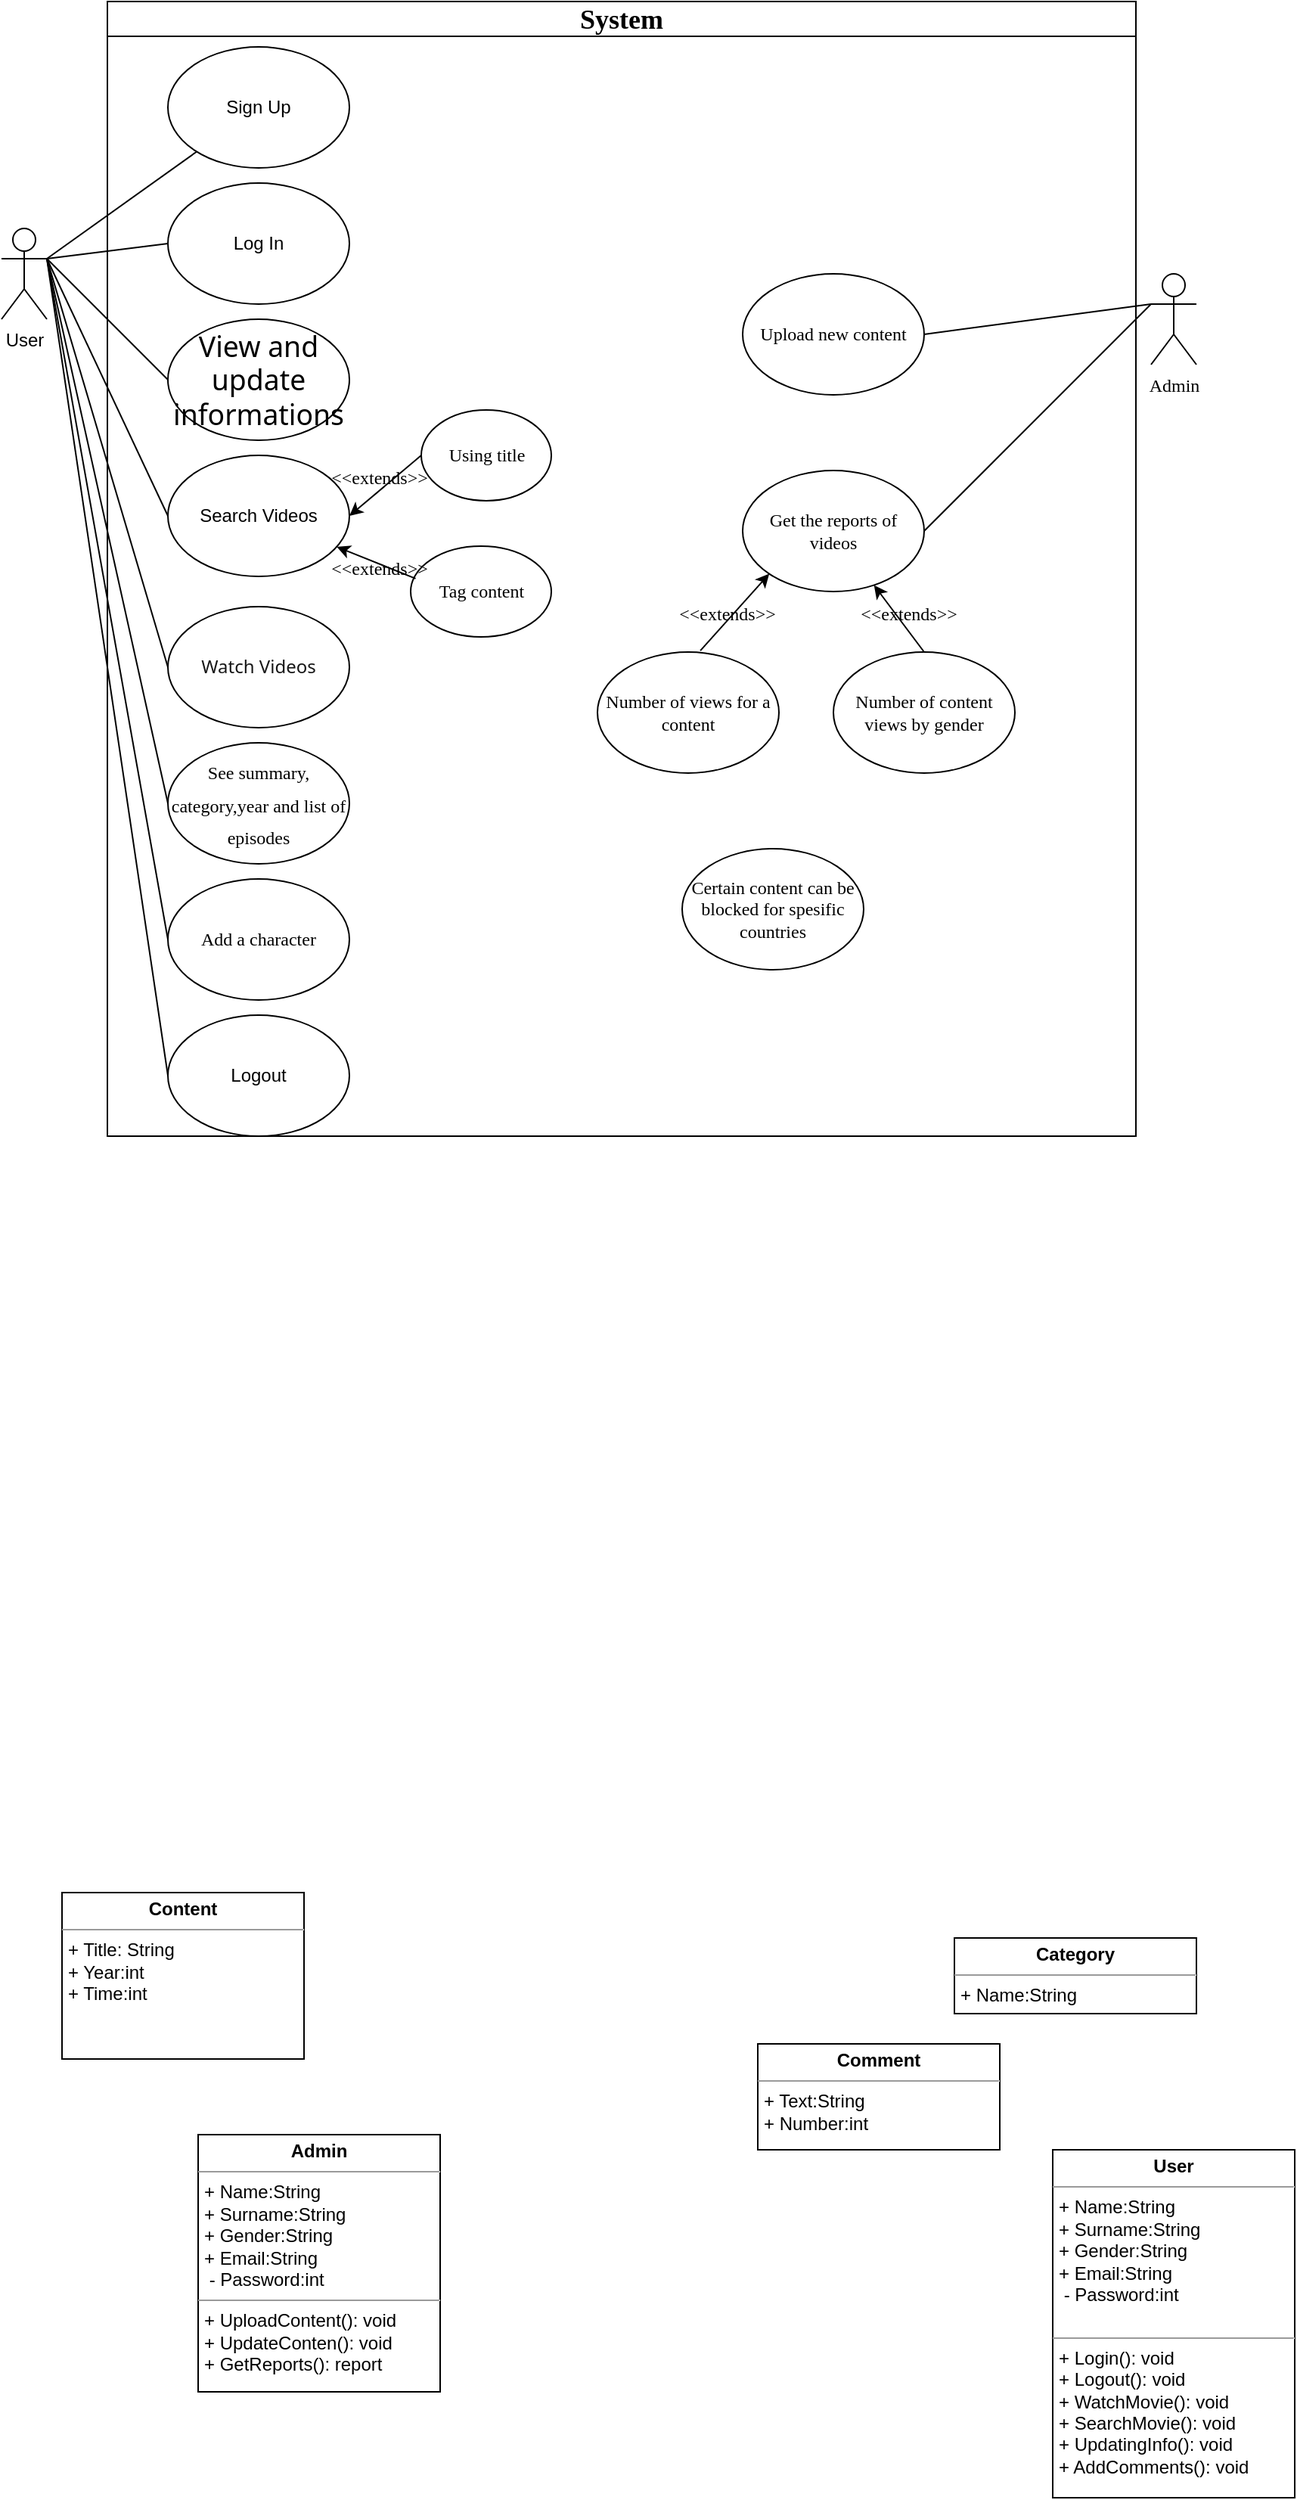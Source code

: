<mxfile version="20.7.4" type="github">
  <diagram id="DWF1IbMSF92FvKAa8c_X" name="Page-1">
    <mxGraphModel dx="1772" dy="888" grid="1" gridSize="10" guides="1" tooltips="1" connect="1" arrows="1" fold="1" page="1" pageScale="1" pageWidth="827" pageHeight="1169" math="0" shadow="0">
      <root>
        <mxCell id="0" />
        <mxCell id="1" parent="0" />
        <mxCell id="NLIPEQI4aC0hAe2B-OFY-1" value="User" style="shape=umlActor;verticalLabelPosition=bottom;verticalAlign=top;html=1;outlineConnect=0;" parent="1" vertex="1">
          <mxGeometry x="20" y="190" width="30" height="60" as="geometry" />
        </mxCell>
        <mxCell id="NLIPEQI4aC0hAe2B-OFY-7" value="&lt;font style=&quot;font-size: 18px;&quot; face=&quot;Times New Roman&quot;&gt;System&lt;/font&gt;" style="swimlane;whiteSpace=wrap;html=1;fontSize=12;" parent="1" vertex="1">
          <mxGeometry x="90" y="40" width="680" height="750" as="geometry" />
        </mxCell>
        <mxCell id="UcN_E8JFhe7konwgBiwy-1" value="Sign Up" style="ellipse;whiteSpace=wrap;html=1;" parent="NLIPEQI4aC0hAe2B-OFY-7" vertex="1">
          <mxGeometry x="40" y="30" width="120" height="80" as="geometry" />
        </mxCell>
        <mxCell id="NLIPEQI4aC0hAe2B-OFY-2" value="Log In" style="ellipse;whiteSpace=wrap;html=1;" parent="NLIPEQI4aC0hAe2B-OFY-7" vertex="1">
          <mxGeometry x="40" y="120" width="120" height="80" as="geometry" />
        </mxCell>
        <mxCell id="NLIPEQI4aC0hAe2B-OFY-4" value="&lt;span style=&quot;font-size:14.0pt;line-height:&lt;br/&gt;107%;font-family:&amp;quot;Segoe UI&amp;quot;,sans-serif;mso-fareast-font-family:&amp;quot;Times New Roman&amp;quot;;&lt;br/&gt;color:#171717;mso-ansi-language:EN-GB;mso-fareast-language:EN-GB;mso-bidi-language:&lt;br/&gt;AR-SA&quot; lang=&quot;EN-GB&quot;&gt;View and update informations&lt;/span&gt;" style="ellipse;whiteSpace=wrap;html=1;" parent="NLIPEQI4aC0hAe2B-OFY-7" vertex="1">
          <mxGeometry x="40" y="210" width="120" height="80" as="geometry" />
        </mxCell>
        <mxCell id="NLIPEQI4aC0hAe2B-OFY-8" value="&lt;font style=&quot;font-size: 12px;&quot;&gt;See summary, category,year and list of episodes&lt;br&gt;&lt;/font&gt;" style="ellipse;whiteSpace=wrap;html=1;fontFamily=Times New Roman;fontSize=18;" parent="NLIPEQI4aC0hAe2B-OFY-7" vertex="1">
          <mxGeometry x="40" y="490" width="120" height="80" as="geometry" />
        </mxCell>
        <mxCell id="NLIPEQI4aC0hAe2B-OFY-3" value="Logout" style="ellipse;whiteSpace=wrap;html=1;" parent="NLIPEQI4aC0hAe2B-OFY-7" vertex="1">
          <mxGeometry x="40" y="670" width="120" height="80" as="geometry" />
        </mxCell>
        <mxCell id="NLIPEQI4aC0hAe2B-OFY-9" value="Add a character" style="ellipse;whiteSpace=wrap;html=1;fontFamily=Times New Roman;fontSize=12;" parent="NLIPEQI4aC0hAe2B-OFY-7" vertex="1">
          <mxGeometry x="40" y="580" width="120" height="80" as="geometry" />
        </mxCell>
        <mxCell id="NLIPEQI4aC0hAe2B-OFY-5" value="&lt;div&gt;Search Videos&lt;/div&gt;" style="ellipse;whiteSpace=wrap;html=1;" parent="NLIPEQI4aC0hAe2B-OFY-7" vertex="1">
          <mxGeometry x="40" y="300" width="120" height="80" as="geometry" />
        </mxCell>
        <mxCell id="NLIPEQI4aC0hAe2B-OFY-6" value="&lt;font face=&quot;Segoe UI, sans-serif&quot; color=&quot;#171717&quot;&gt;&lt;span style=&quot;font-size: 12px;&quot;&gt;Watch Videos&lt;/span&gt;&lt;/font&gt;" style="ellipse;whiteSpace=wrap;html=1;fontSize=8;" parent="NLIPEQI4aC0hAe2B-OFY-7" vertex="1">
          <mxGeometry x="40" y="400" width="120" height="80" as="geometry" />
        </mxCell>
        <mxCell id="NLIPEQI4aC0hAe2B-OFY-10" value="Upload new content" style="ellipse;whiteSpace=wrap;html=1;fontFamily=Times New Roman;fontSize=12;" parent="NLIPEQI4aC0hAe2B-OFY-7" vertex="1">
          <mxGeometry x="420" y="180" width="120" height="80" as="geometry" />
        </mxCell>
        <mxCell id="NLIPEQI4aC0hAe2B-OFY-19" value="Get the reports of videos" style="ellipse;whiteSpace=wrap;html=1;fontFamily=Times New Roman;fontSize=12;" parent="NLIPEQI4aC0hAe2B-OFY-7" vertex="1">
          <mxGeometry x="420" y="310" width="120" height="80" as="geometry" />
        </mxCell>
        <mxCell id="NLIPEQI4aC0hAe2B-OFY-29" value="" style="endArrow=none;html=1;rounded=0;fontFamily=Times New Roman;fontSize=12;exitX=1;exitY=0.5;exitDx=0;exitDy=0;" parent="NLIPEQI4aC0hAe2B-OFY-7" source="NLIPEQI4aC0hAe2B-OFY-19" edge="1">
          <mxGeometry width="50" height="50" relative="1" as="geometry">
            <mxPoint x="640" y="250" as="sourcePoint" />
            <mxPoint x="690" y="200" as="targetPoint" />
          </mxGeometry>
        </mxCell>
        <mxCell id="NLIPEQI4aC0hAe2B-OFY-28" value="" style="endArrow=none;html=1;rounded=0;fontFamily=Times New Roman;fontSize=12;exitX=1;exitY=0.5;exitDx=0;exitDy=0;" parent="NLIPEQI4aC0hAe2B-OFY-7" source="NLIPEQI4aC0hAe2B-OFY-10" edge="1">
          <mxGeometry width="50" height="50" relative="1" as="geometry">
            <mxPoint x="640" y="250" as="sourcePoint" />
            <mxPoint x="690" y="200" as="targetPoint" />
          </mxGeometry>
        </mxCell>
        <mxCell id="NLIPEQI4aC0hAe2B-OFY-34" value="Number of content views by gender" style="ellipse;whiteSpace=wrap;html=1;fontFamily=Times New Roman;fontSize=12;" parent="NLIPEQI4aC0hAe2B-OFY-7" vertex="1">
          <mxGeometry x="480" y="430" width="120" height="80" as="geometry" />
        </mxCell>
        <mxCell id="NLIPEQI4aC0hAe2B-OFY-33" value="Number of views for a content" style="ellipse;whiteSpace=wrap;html=1;fontFamily=Times New Roman;fontSize=12;" parent="NLIPEQI4aC0hAe2B-OFY-7" vertex="1">
          <mxGeometry x="324" y="430" width="120" height="80" as="geometry" />
        </mxCell>
        <mxCell id="NLIPEQI4aC0hAe2B-OFY-35" value="" style="endArrow=classic;html=1;rounded=0;fontFamily=Times New Roman;fontSize=12;exitX=0.567;exitY=-0.012;exitDx=0;exitDy=0;exitPerimeter=0;entryX=0;entryY=1;entryDx=0;entryDy=0;" parent="NLIPEQI4aC0hAe2B-OFY-7" source="NLIPEQI4aC0hAe2B-OFY-33" target="NLIPEQI4aC0hAe2B-OFY-19" edge="1">
          <mxGeometry width="50" height="50" relative="1" as="geometry">
            <mxPoint x="350" y="410" as="sourcePoint" />
            <mxPoint x="390" y="350" as="targetPoint" />
          </mxGeometry>
        </mxCell>
        <mxCell id="NLIPEQI4aC0hAe2B-OFY-36" value="" style="endArrow=classic;html=1;rounded=0;fontFamily=Times New Roman;fontSize=12;exitX=0.5;exitY=0;exitDx=0;exitDy=0;" parent="NLIPEQI4aC0hAe2B-OFY-7" source="NLIPEQI4aC0hAe2B-OFY-34" target="NLIPEQI4aC0hAe2B-OFY-19" edge="1">
          <mxGeometry width="50" height="50" relative="1" as="geometry">
            <mxPoint x="530" y="430" as="sourcePoint" />
            <mxPoint x="580" y="380" as="targetPoint" />
          </mxGeometry>
        </mxCell>
        <mxCell id="NLIPEQI4aC0hAe2B-OFY-37" value="&amp;lt;&amp;lt;extends&amp;gt;&amp;gt;" style="text;html=1;strokeColor=none;fillColor=none;align=center;verticalAlign=middle;whiteSpace=wrap;rounded=0;fontFamily=Times New Roman;fontSize=12;" parent="NLIPEQI4aC0hAe2B-OFY-7" vertex="1">
          <mxGeometry x="380" y="390" width="60" height="30" as="geometry" />
        </mxCell>
        <mxCell id="NLIPEQI4aC0hAe2B-OFY-38" value="&amp;lt;&amp;lt;extends&amp;gt;&amp;gt;" style="text;html=1;strokeColor=none;fillColor=none;align=center;verticalAlign=middle;whiteSpace=wrap;rounded=0;fontFamily=Times New Roman;fontSize=12;" parent="NLIPEQI4aC0hAe2B-OFY-7" vertex="1">
          <mxGeometry x="500" y="390" width="60" height="30" as="geometry" />
        </mxCell>
        <mxCell id="NLIPEQI4aC0hAe2B-OFY-40" value="Certain content can be blocked for spesific countries" style="ellipse;whiteSpace=wrap;html=1;fontFamily=Times New Roman;fontSize=12;" parent="NLIPEQI4aC0hAe2B-OFY-7" vertex="1">
          <mxGeometry x="380" y="560" width="120" height="80" as="geometry" />
        </mxCell>
        <mxCell id="NLIPEQI4aC0hAe2B-OFY-41" value="Using title" style="ellipse;whiteSpace=wrap;html=1;fontFamily=Times New Roman;fontSize=12;" parent="NLIPEQI4aC0hAe2B-OFY-7" vertex="1">
          <mxGeometry x="207.5" y="270" width="86" height="60" as="geometry" />
        </mxCell>
        <mxCell id="NLIPEQI4aC0hAe2B-OFY-42" value="Tag content" style="ellipse;whiteSpace=wrap;html=1;fontFamily=Times New Roman;fontSize=12;" parent="NLIPEQI4aC0hAe2B-OFY-7" vertex="1">
          <mxGeometry x="200.5" y="360" width="93" height="60" as="geometry" />
        </mxCell>
        <mxCell id="NLIPEQI4aC0hAe2B-OFY-43" value="" style="endArrow=classic;html=1;rounded=0;fontFamily=Times New Roman;fontSize=12;exitX=0;exitY=0.5;exitDx=0;exitDy=0;entryX=1;entryY=0.5;entryDx=0;entryDy=0;" parent="NLIPEQI4aC0hAe2B-OFY-7" source="NLIPEQI4aC0hAe2B-OFY-41" target="NLIPEQI4aC0hAe2B-OFY-5" edge="1">
          <mxGeometry width="50" height="50" relative="1" as="geometry">
            <mxPoint x="170" y="280" as="sourcePoint" />
            <mxPoint x="220" y="230" as="targetPoint" />
          </mxGeometry>
        </mxCell>
        <mxCell id="NLIPEQI4aC0hAe2B-OFY-44" value="" style="endArrow=classic;html=1;rounded=0;fontFamily=Times New Roman;fontSize=12;exitX=0.035;exitY=0.357;exitDx=0;exitDy=0;exitPerimeter=0;" parent="NLIPEQI4aC0hAe2B-OFY-7" source="NLIPEQI4aC0hAe2B-OFY-42" target="NLIPEQI4aC0hAe2B-OFY-5" edge="1">
          <mxGeometry width="50" height="50" relative="1" as="geometry">
            <mxPoint x="160" y="380" as="sourcePoint" />
            <mxPoint x="170" y="340" as="targetPoint" />
          </mxGeometry>
        </mxCell>
        <mxCell id="NLIPEQI4aC0hAe2B-OFY-45" value="&amp;lt;&amp;lt;extends&amp;gt;&amp;gt;" style="text;html=1;strokeColor=none;fillColor=none;align=center;verticalAlign=middle;whiteSpace=wrap;rounded=0;fontFamily=Times New Roman;fontSize=12;" parent="NLIPEQI4aC0hAe2B-OFY-7" vertex="1">
          <mxGeometry x="150" y="300" width="60" height="30" as="geometry" />
        </mxCell>
        <mxCell id="NLIPEQI4aC0hAe2B-OFY-71" value="&amp;lt;&amp;lt;extends&amp;gt;&amp;gt;" style="text;html=1;strokeColor=none;fillColor=none;align=center;verticalAlign=middle;whiteSpace=wrap;rounded=0;fontFamily=Times New Roman;fontSize=12;" parent="NLIPEQI4aC0hAe2B-OFY-7" vertex="1">
          <mxGeometry x="150" y="360" width="60" height="30" as="geometry" />
        </mxCell>
        <mxCell id="NLIPEQI4aC0hAe2B-OFY-11" value="Admin" style="shape=umlActor;verticalLabelPosition=bottom;verticalAlign=top;html=1;outlineConnect=0;fontFamily=Times New Roman;fontSize=12;" parent="1" vertex="1">
          <mxGeometry x="780" y="220" width="30" height="60" as="geometry" />
        </mxCell>
        <mxCell id="NLIPEQI4aC0hAe2B-OFY-20" value="" style="endArrow=none;html=1;rounded=0;fontFamily=Times New Roman;fontSize=12;" parent="1" target="UcN_E8JFhe7konwgBiwy-1" edge="1">
          <mxGeometry width="50" height="50" relative="1" as="geometry">
            <mxPoint x="50" y="210" as="sourcePoint" />
            <mxPoint x="110" y="150" as="targetPoint" />
          </mxGeometry>
        </mxCell>
        <mxCell id="NLIPEQI4aC0hAe2B-OFY-25" value="" style="endArrow=none;html=1;rounded=0;fontFamily=Times New Roman;fontSize=12;entryX=0;entryY=0.5;entryDx=0;entryDy=0;" parent="1" target="NLIPEQI4aC0hAe2B-OFY-4" edge="1">
          <mxGeometry width="50" height="50" relative="1" as="geometry">
            <mxPoint x="50" y="210" as="sourcePoint" />
            <mxPoint x="140" y="290" as="targetPoint" />
          </mxGeometry>
        </mxCell>
        <mxCell id="NLIPEQI4aC0hAe2B-OFY-24" value="" style="endArrow=none;html=1;rounded=0;fontFamily=Times New Roman;fontSize=12;entryX=0;entryY=0.5;entryDx=0;entryDy=0;" parent="1" target="NLIPEQI4aC0hAe2B-OFY-5" edge="1">
          <mxGeometry x="-0.664" y="-46" width="50" height="50" relative="1" as="geometry">
            <mxPoint x="50" y="210" as="sourcePoint" />
            <mxPoint x="70" y="265" as="targetPoint" />
            <mxPoint as="offset" />
          </mxGeometry>
        </mxCell>
        <mxCell id="NLIPEQI4aC0hAe2B-OFY-22" value="" style="endArrow=none;html=1;rounded=0;fontFamily=Times New Roman;fontSize=12;entryX=0;entryY=0.5;entryDx=0;entryDy=0;" parent="1" target="NLIPEQI4aC0hAe2B-OFY-6" edge="1">
          <mxGeometry width="50" height="50" relative="1" as="geometry">
            <mxPoint x="50" y="210" as="sourcePoint" />
            <mxPoint x="100" y="360" as="targetPoint" />
          </mxGeometry>
        </mxCell>
        <mxCell id="NLIPEQI4aC0hAe2B-OFY-26" value="" style="endArrow=none;html=1;rounded=0;fontFamily=Times New Roman;fontSize=12;entryX=0;entryY=0.5;entryDx=0;entryDy=0;" parent="1" target="NLIPEQI4aC0hAe2B-OFY-2" edge="1">
          <mxGeometry width="50" height="50" relative="1" as="geometry">
            <mxPoint x="50" y="210" as="sourcePoint" />
            <mxPoint x="100" y="280" as="targetPoint" />
          </mxGeometry>
        </mxCell>
        <mxCell id="NLIPEQI4aC0hAe2B-OFY-31" value="" style="endArrow=none;html=1;rounded=0;fontFamily=Times New Roman;fontSize=12;entryX=0;entryY=0.5;entryDx=0;entryDy=0;" parent="1" target="NLIPEQI4aC0hAe2B-OFY-8" edge="1">
          <mxGeometry width="50" height="50" relative="1" as="geometry">
            <mxPoint x="50" y="210" as="sourcePoint" />
            <mxPoint x="80" y="405" as="targetPoint" />
          </mxGeometry>
        </mxCell>
        <mxCell id="NLIPEQI4aC0hAe2B-OFY-30" value="" style="endArrow=none;html=1;rounded=0;fontFamily=Times New Roman;fontSize=12;entryX=0;entryY=0.5;entryDx=0;entryDy=0;" parent="1" target="NLIPEQI4aC0hAe2B-OFY-9" edge="1">
          <mxGeometry width="50" height="50" relative="1" as="geometry">
            <mxPoint x="50" y="210" as="sourcePoint" />
            <mxPoint x="70" y="490" as="targetPoint" />
          </mxGeometry>
        </mxCell>
        <mxCell id="NLIPEQI4aC0hAe2B-OFY-27" value="" style="endArrow=none;html=1;rounded=0;fontFamily=Times New Roman;fontSize=12;entryX=0;entryY=0.5;entryDx=0;entryDy=0;" parent="1" target="NLIPEQI4aC0hAe2B-OFY-3" edge="1">
          <mxGeometry width="50" height="50" relative="1" as="geometry">
            <mxPoint x="50" y="210" as="sourcePoint" />
            <mxPoint x="110" y="730" as="targetPoint" />
          </mxGeometry>
        </mxCell>
        <mxCell id="CBMrQoPhKAL5R2a28fN6-1" value="&lt;p style=&quot;margin:0px;margin-top:4px;text-align:center;&quot;&gt;&lt;b&gt;User&lt;/b&gt;&lt;/p&gt;&lt;hr size=&quot;1&quot;&gt;&lt;p style=&quot;margin:0px;margin-left:4px;&quot;&gt;+ Name:String&lt;/p&gt;&lt;p style=&quot;margin:0px;margin-left:4px;&quot;&gt;+ Surname:String&lt;/p&gt;&lt;p style=&quot;margin:0px;margin-left:4px;&quot;&gt;+ Gender:String&lt;/p&gt;&lt;p style=&quot;margin:0px;margin-left:4px;&quot;&gt;+ Email:String&lt;/p&gt;&lt;p style=&quot;margin:0px;margin-left:4px;&quot;&gt;&amp;nbsp;- Password:int&lt;/p&gt;&lt;p style=&quot;margin:0px;margin-left:4px;&quot;&gt;&lt;br&gt;&lt;/p&gt;&lt;hr size=&quot;1&quot;&gt;&lt;p style=&quot;margin:0px;margin-left:4px;&quot;&gt;+ Login(): void&lt;/p&gt;&lt;p style=&quot;margin:0px;margin-left:4px;&quot;&gt;+ Logout(): void&lt;/p&gt;&lt;p style=&quot;margin:0px;margin-left:4px;&quot;&gt;+ WatchMovie(): void&lt;/p&gt;&lt;p style=&quot;margin:0px;margin-left:4px;&quot;&gt;+ SearchMovie(): void&lt;/p&gt;&lt;p style=&quot;margin:0px;margin-left:4px;&quot;&gt;+ UpdatingInfo(): void&lt;/p&gt;&lt;p style=&quot;margin:0px;margin-left:4px;&quot;&gt;+ AddComments(): void&lt;/p&gt;&lt;p style=&quot;margin:0px;margin-left:4px;&quot;&gt;&lt;br&gt;&lt;/p&gt;" style="verticalAlign=top;align=left;overflow=fill;fontSize=12;fontFamily=Helvetica;html=1;" vertex="1" parent="1">
          <mxGeometry x="715" y="1460" width="160" height="230" as="geometry" />
        </mxCell>
        <mxCell id="CBMrQoPhKAL5R2a28fN6-2" value="&lt;p style=&quot;margin:0px;margin-top:4px;text-align:center;&quot;&gt;&lt;b&gt;Admin&lt;/b&gt;&lt;/p&gt;&lt;hr size=&quot;1&quot;&gt;&lt;p style=&quot;margin:0px;margin-left:4px;&quot;&gt;&lt;span style=&quot;background-color: initial;&quot;&gt;+ Name:String&lt;/span&gt;&lt;br&gt;&lt;/p&gt;&lt;p style=&quot;border-color: var(--border-color); margin: 0px 0px 0px 4px;&quot;&gt;+ Surname:String&lt;/p&gt;&lt;p style=&quot;border-color: var(--border-color); margin: 0px 0px 0px 4px;&quot;&gt;+ Gender:String&lt;/p&gt;&lt;p style=&quot;border-color: var(--border-color); margin: 0px 0px 0px 4px;&quot;&gt;+ Email:String&lt;/p&gt;&lt;p style=&quot;border-color: var(--border-color); margin: 0px 0px 0px 4px;&quot;&gt;&amp;nbsp;- Password:int&lt;/p&gt;&lt;hr size=&quot;1&quot;&gt;&lt;p style=&quot;margin:0px;margin-left:4px;&quot;&gt;+ UploadContent(): void&lt;/p&gt;&lt;p style=&quot;margin:0px;margin-left:4px;&quot;&gt;+ UpdateConten(): void&lt;/p&gt;&lt;p style=&quot;margin:0px;margin-left:4px;&quot;&gt;+ GetReports(): report&lt;/p&gt;" style="verticalAlign=top;align=left;overflow=fill;fontSize=12;fontFamily=Helvetica;html=1;" vertex="1" parent="1">
          <mxGeometry x="150" y="1450" width="160" height="170" as="geometry" />
        </mxCell>
        <mxCell id="CBMrQoPhKAL5R2a28fN6-3" value="&lt;p style=&quot;margin:0px;margin-top:4px;text-align:center;&quot;&gt;&lt;b&gt;Category&lt;/b&gt;&lt;/p&gt;&lt;hr size=&quot;1&quot;&gt;&lt;p style=&quot;margin:0px;margin-left:4px;&quot;&gt;+ Name:String&lt;/p&gt;&lt;hr size=&quot;1&quot;&gt;&lt;p style=&quot;margin:0px;margin-left:4px;&quot;&gt;&lt;br&gt;&lt;/p&gt;" style="verticalAlign=top;align=left;overflow=fill;fontSize=12;fontFamily=Helvetica;html=1;" vertex="1" parent="1">
          <mxGeometry x="650" y="1320" width="160" height="50" as="geometry" />
        </mxCell>
        <mxCell id="CBMrQoPhKAL5R2a28fN6-4" value="&lt;p style=&quot;margin:0px;margin-top:4px;text-align:center;&quot;&gt;&lt;b&gt;Comment&lt;/b&gt;&lt;/p&gt;&lt;hr size=&quot;1&quot;&gt;&lt;p style=&quot;margin:0px;margin-left:4px;&quot;&gt;+ Text:String&lt;/p&gt;&lt;p style=&quot;margin:0px;margin-left:4px;&quot;&gt;+ Number:int&lt;/p&gt;" style="verticalAlign=top;align=left;overflow=fill;fontSize=12;fontFamily=Helvetica;html=1;" vertex="1" parent="1">
          <mxGeometry x="520" y="1390" width="160" height="70" as="geometry" />
        </mxCell>
        <mxCell id="CBMrQoPhKAL5R2a28fN6-5" value="&lt;p style=&quot;margin:0px;margin-top:4px;text-align:center;&quot;&gt;&lt;b&gt;Content&lt;/b&gt;&lt;/p&gt;&lt;hr size=&quot;1&quot;&gt;&lt;p style=&quot;margin:0px;margin-left:4px;&quot;&gt;+ Title: String&lt;/p&gt;&lt;p style=&quot;margin:0px;margin-left:4px;&quot;&gt;+ Year:int&lt;/p&gt;&lt;p style=&quot;margin:0px;margin-left:4px;&quot;&gt;+ Time:int&lt;/p&gt;&lt;p style=&quot;margin:0px;margin-left:4px;&quot;&gt;&lt;br&gt;&lt;/p&gt;" style="verticalAlign=top;align=left;overflow=fill;fontSize=12;fontFamily=Helvetica;html=1;" vertex="1" parent="1">
          <mxGeometry x="60" y="1290" width="160" height="110" as="geometry" />
        </mxCell>
      </root>
    </mxGraphModel>
  </diagram>
</mxfile>
